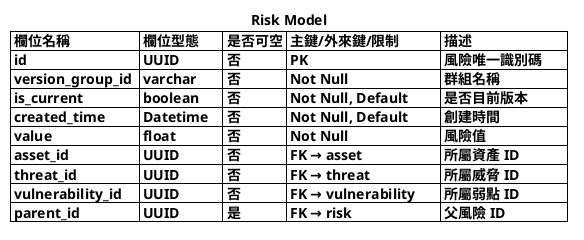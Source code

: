 @startuml
title
  Risk Model
  |= 欄位名稱          |= 欄位型態   |= 是否可空 | 主鍵/外來鍵/限制          |= 描述                |
  | id                | UUID        | 否       | PK                       | 風險唯一識別碼       |
  | version_group_id  | varchar     | 否       | Not Null                 | 群組名稱             |
  | is_current        | boolean     | 否       | Not Null, Default        | 是否目前版本         |
  | created_time      | Datetime    | 否       | Not Null, Default        | 創建時間             |
  | value             | float       | 否       | Not Null                 | 風險值               |
  | asset_id          | UUID        | 否       | FK → asset               | 所屬資產 ID          |
  | threat_id         | UUID        | 否       | FK → threat              | 所屬威脅 ID          |
  | vulnerability_id  | UUID        | 否       | FK → vulnerability       | 所屬弱點 ID          |
  | parent_id         | UUID        | 是       | FK → risk                | 父風險 ID            |
end title
@enduml
